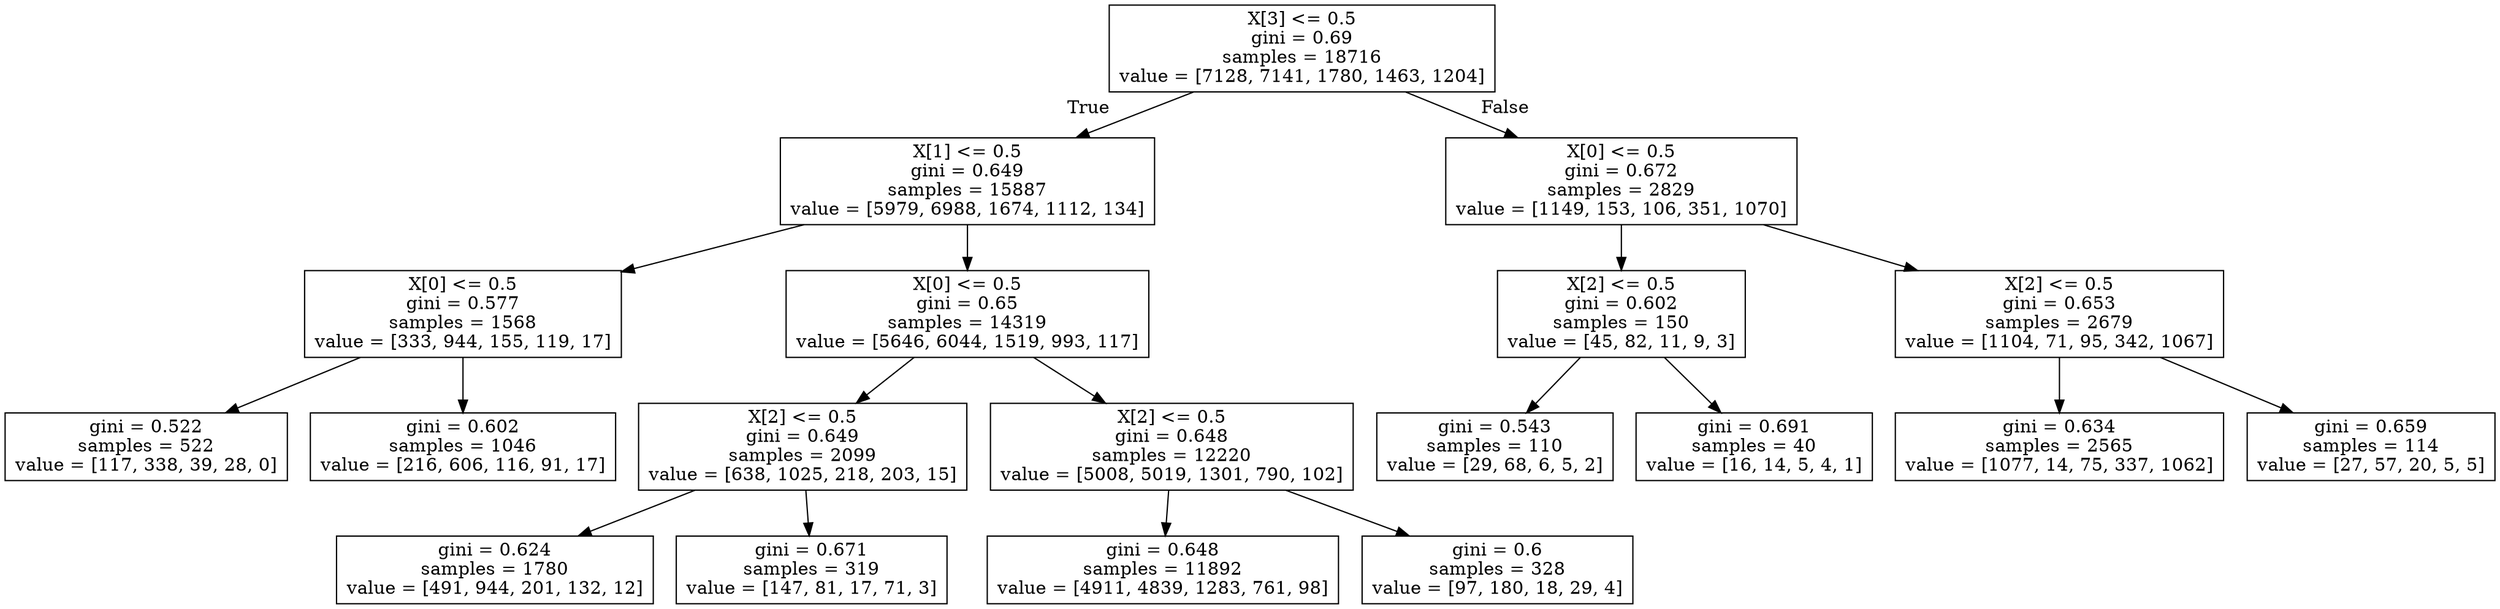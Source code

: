 digraph Tree {
node [shape=box] ;
0 [label="X[3] <= 0.5\ngini = 0.69\nsamples = 18716\nvalue = [7128, 7141, 1780, 1463, 1204]"] ;
1 [label="X[1] <= 0.5\ngini = 0.649\nsamples = 15887\nvalue = [5979, 6988, 1674, 1112, 134]"] ;
0 -> 1 [labeldistance=2.5, labelangle=45, headlabel="True"] ;
2 [label="X[0] <= 0.5\ngini = 0.577\nsamples = 1568\nvalue = [333, 944, 155, 119, 17]"] ;
1 -> 2 ;
3 [label="gini = 0.522\nsamples = 522\nvalue = [117, 338, 39, 28, 0]"] ;
2 -> 3 ;
4 [label="gini = 0.602\nsamples = 1046\nvalue = [216, 606, 116, 91, 17]"] ;
2 -> 4 ;
5 [label="X[0] <= 0.5\ngini = 0.65\nsamples = 14319\nvalue = [5646, 6044, 1519, 993, 117]"] ;
1 -> 5 ;
6 [label="X[2] <= 0.5\ngini = 0.649\nsamples = 2099\nvalue = [638, 1025, 218, 203, 15]"] ;
5 -> 6 ;
7 [label="gini = 0.624\nsamples = 1780\nvalue = [491, 944, 201, 132, 12]"] ;
6 -> 7 ;
8 [label="gini = 0.671\nsamples = 319\nvalue = [147, 81, 17, 71, 3]"] ;
6 -> 8 ;
9 [label="X[2] <= 0.5\ngini = 0.648\nsamples = 12220\nvalue = [5008, 5019, 1301, 790, 102]"] ;
5 -> 9 ;
10 [label="gini = 0.648\nsamples = 11892\nvalue = [4911, 4839, 1283, 761, 98]"] ;
9 -> 10 ;
11 [label="gini = 0.6\nsamples = 328\nvalue = [97, 180, 18, 29, 4]"] ;
9 -> 11 ;
12 [label="X[0] <= 0.5\ngini = 0.672\nsamples = 2829\nvalue = [1149, 153, 106, 351, 1070]"] ;
0 -> 12 [labeldistance=2.5, labelangle=-45, headlabel="False"] ;
13 [label="X[2] <= 0.5\ngini = 0.602\nsamples = 150\nvalue = [45, 82, 11, 9, 3]"] ;
12 -> 13 ;
14 [label="gini = 0.543\nsamples = 110\nvalue = [29, 68, 6, 5, 2]"] ;
13 -> 14 ;
15 [label="gini = 0.691\nsamples = 40\nvalue = [16, 14, 5, 4, 1]"] ;
13 -> 15 ;
16 [label="X[2] <= 0.5\ngini = 0.653\nsamples = 2679\nvalue = [1104, 71, 95, 342, 1067]"] ;
12 -> 16 ;
17 [label="gini = 0.634\nsamples = 2565\nvalue = [1077, 14, 75, 337, 1062]"] ;
16 -> 17 ;
18 [label="gini = 0.659\nsamples = 114\nvalue = [27, 57, 20, 5, 5]"] ;
16 -> 18 ;
}
